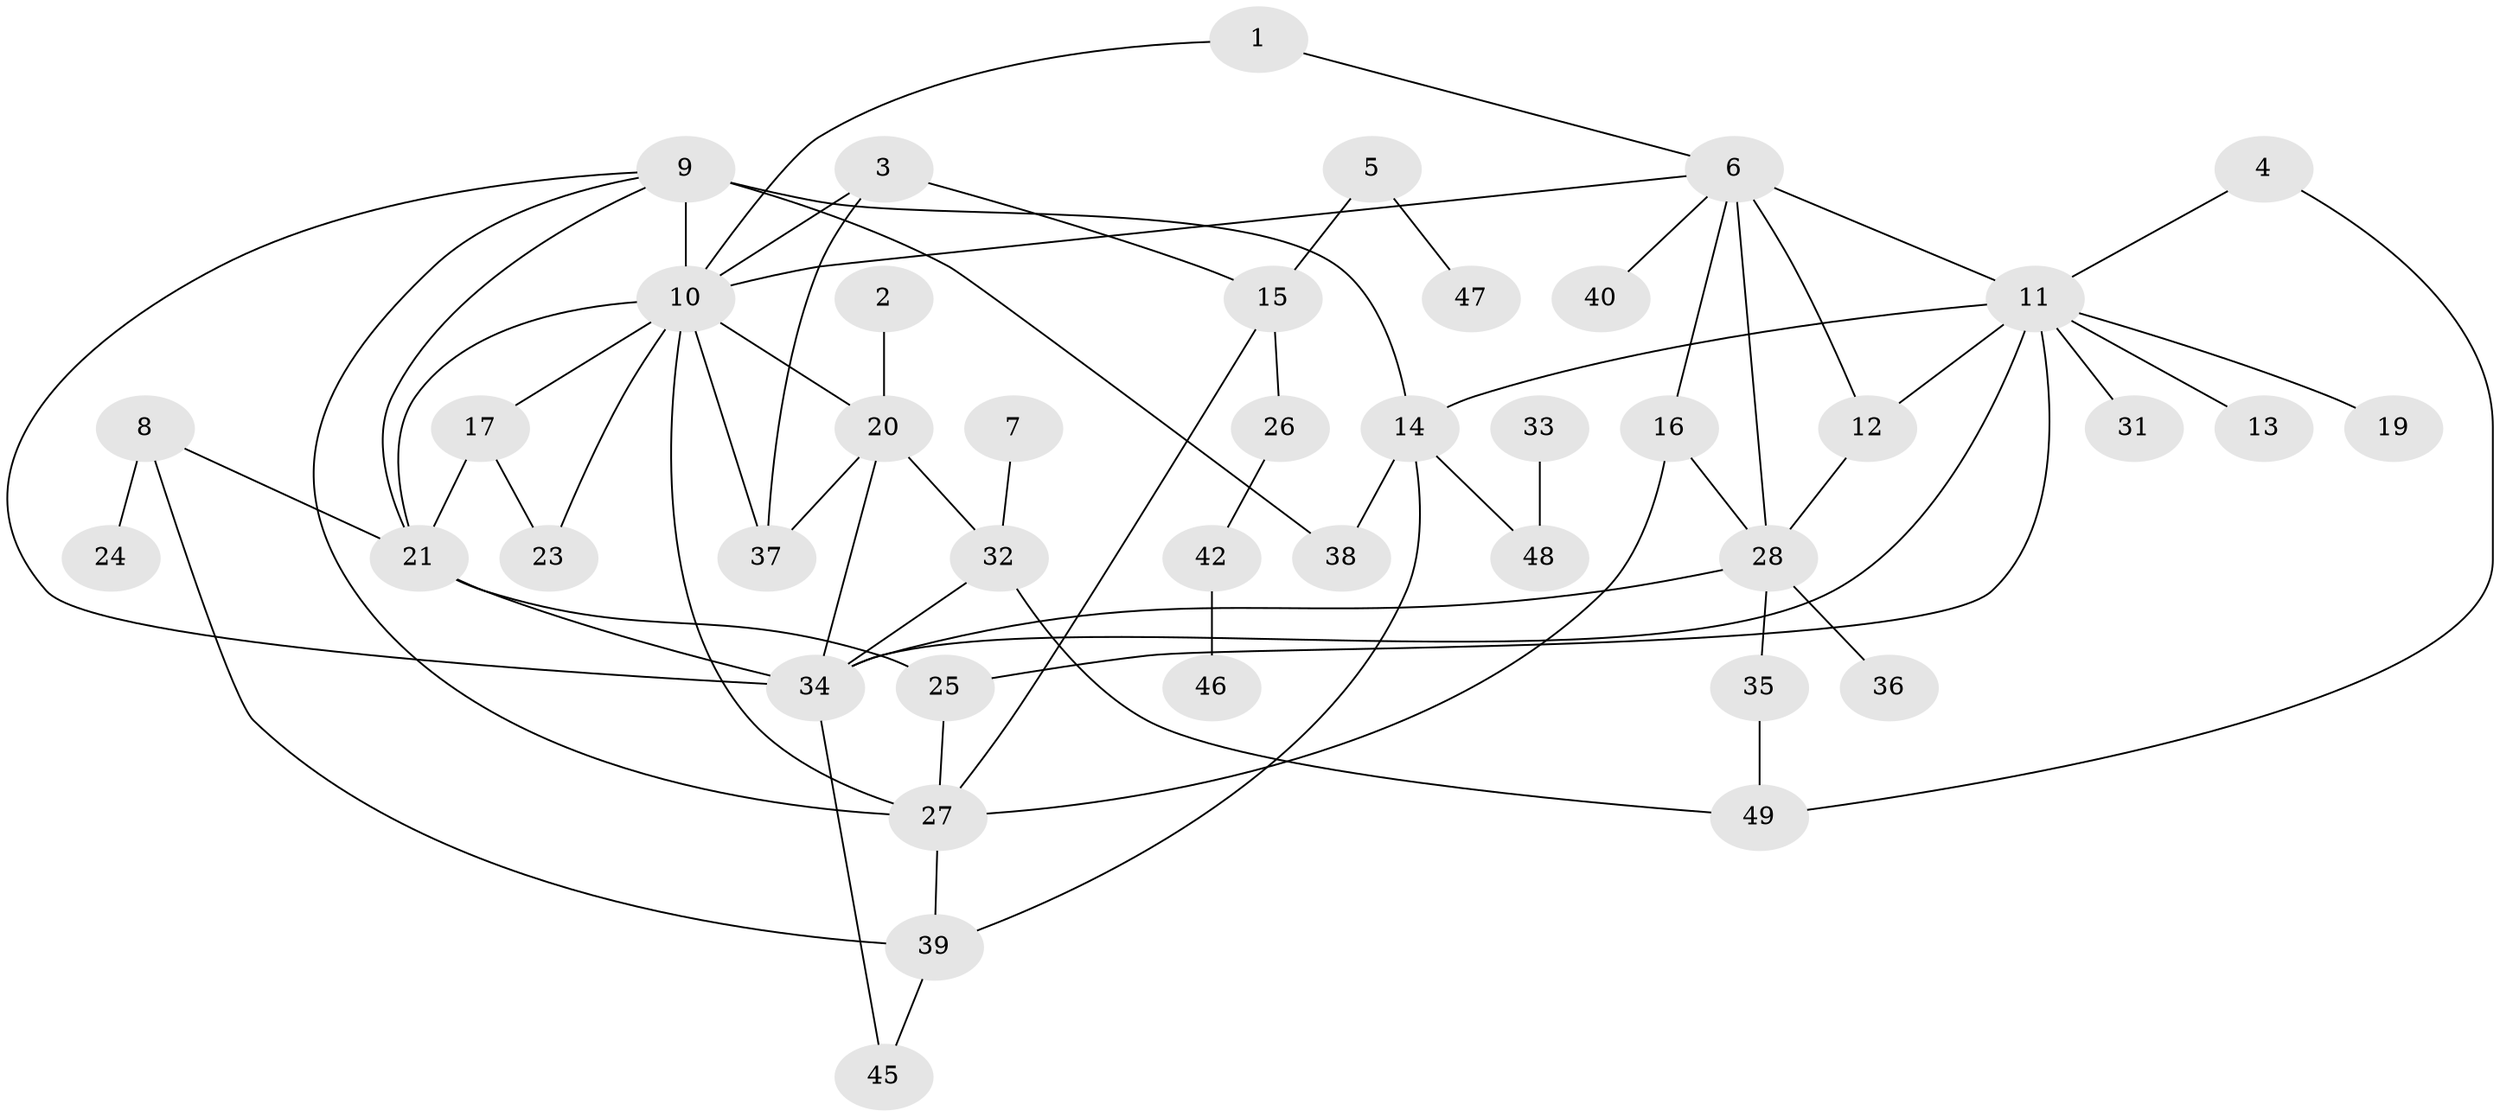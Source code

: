 // original degree distribution, {2: 0.2755102040816326, 1: 0.20408163265306123, 3: 0.22448979591836735, 4: 0.11224489795918367, 7: 0.04081632653061224, 5: 0.04081632653061224, 6: 0.030612244897959183, 0: 0.061224489795918366, 8: 0.01020408163265306}
// Generated by graph-tools (version 1.1) at 2025/33/03/09/25 02:33:34]
// undirected, 42 vertices, 67 edges
graph export_dot {
graph [start="1"]
  node [color=gray90,style=filled];
  1;
  2;
  3;
  4;
  5;
  6;
  7;
  8;
  9;
  10;
  11;
  12;
  13;
  14;
  15;
  16;
  17;
  19;
  20;
  21;
  23;
  24;
  25;
  26;
  27;
  28;
  31;
  32;
  33;
  34;
  35;
  36;
  37;
  38;
  39;
  40;
  42;
  45;
  46;
  47;
  48;
  49;
  1 -- 6 [weight=1.0];
  1 -- 10 [weight=1.0];
  2 -- 20 [weight=1.0];
  3 -- 10 [weight=1.0];
  3 -- 15 [weight=1.0];
  3 -- 37 [weight=1.0];
  4 -- 11 [weight=1.0];
  4 -- 49 [weight=1.0];
  5 -- 15 [weight=1.0];
  5 -- 47 [weight=1.0];
  6 -- 10 [weight=2.0];
  6 -- 11 [weight=1.0];
  6 -- 12 [weight=2.0];
  6 -- 16 [weight=1.0];
  6 -- 28 [weight=2.0];
  6 -- 40 [weight=1.0];
  7 -- 32 [weight=1.0];
  8 -- 21 [weight=1.0];
  8 -- 24 [weight=1.0];
  8 -- 39 [weight=1.0];
  9 -- 10 [weight=1.0];
  9 -- 14 [weight=2.0];
  9 -- 21 [weight=1.0];
  9 -- 27 [weight=1.0];
  9 -- 34 [weight=1.0];
  9 -- 38 [weight=2.0];
  10 -- 17 [weight=1.0];
  10 -- 20 [weight=1.0];
  10 -- 21 [weight=1.0];
  10 -- 23 [weight=1.0];
  10 -- 27 [weight=1.0];
  10 -- 37 [weight=2.0];
  11 -- 12 [weight=1.0];
  11 -- 13 [weight=1.0];
  11 -- 14 [weight=2.0];
  11 -- 19 [weight=3.0];
  11 -- 25 [weight=2.0];
  11 -- 31 [weight=1.0];
  11 -- 34 [weight=1.0];
  12 -- 28 [weight=1.0];
  14 -- 38 [weight=1.0];
  14 -- 39 [weight=1.0];
  14 -- 48 [weight=1.0];
  15 -- 26 [weight=1.0];
  15 -- 27 [weight=1.0];
  16 -- 27 [weight=1.0];
  16 -- 28 [weight=1.0];
  17 -- 21 [weight=1.0];
  17 -- 23 [weight=1.0];
  20 -- 32 [weight=1.0];
  20 -- 34 [weight=2.0];
  20 -- 37 [weight=1.0];
  21 -- 25 [weight=2.0];
  21 -- 34 [weight=1.0];
  25 -- 27 [weight=1.0];
  26 -- 42 [weight=1.0];
  27 -- 39 [weight=1.0];
  28 -- 34 [weight=1.0];
  28 -- 35 [weight=1.0];
  28 -- 36 [weight=1.0];
  32 -- 34 [weight=1.0];
  32 -- 49 [weight=1.0];
  33 -- 48 [weight=1.0];
  34 -- 45 [weight=1.0];
  35 -- 49 [weight=1.0];
  39 -- 45 [weight=1.0];
  42 -- 46 [weight=1.0];
}
